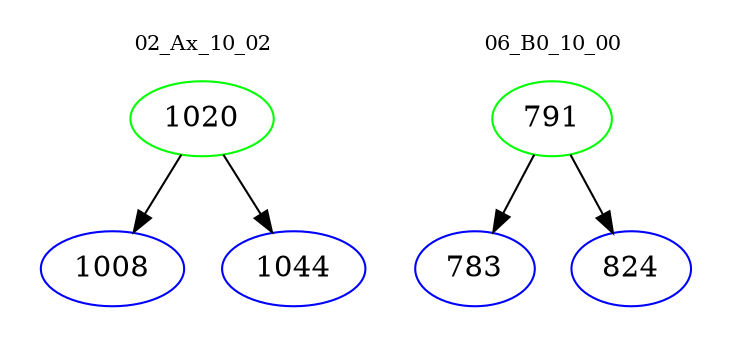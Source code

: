 digraph{
subgraph cluster_0 {
color = white
label = "02_Ax_10_02";
fontsize=10;
T0_1020 [label="1020", color="green"]
T0_1020 -> T0_1008 [color="black"]
T0_1008 [label="1008", color="blue"]
T0_1020 -> T0_1044 [color="black"]
T0_1044 [label="1044", color="blue"]
}
subgraph cluster_1 {
color = white
label = "06_B0_10_00";
fontsize=10;
T1_791 [label="791", color="green"]
T1_791 -> T1_783 [color="black"]
T1_783 [label="783", color="blue"]
T1_791 -> T1_824 [color="black"]
T1_824 [label="824", color="blue"]
}
}
